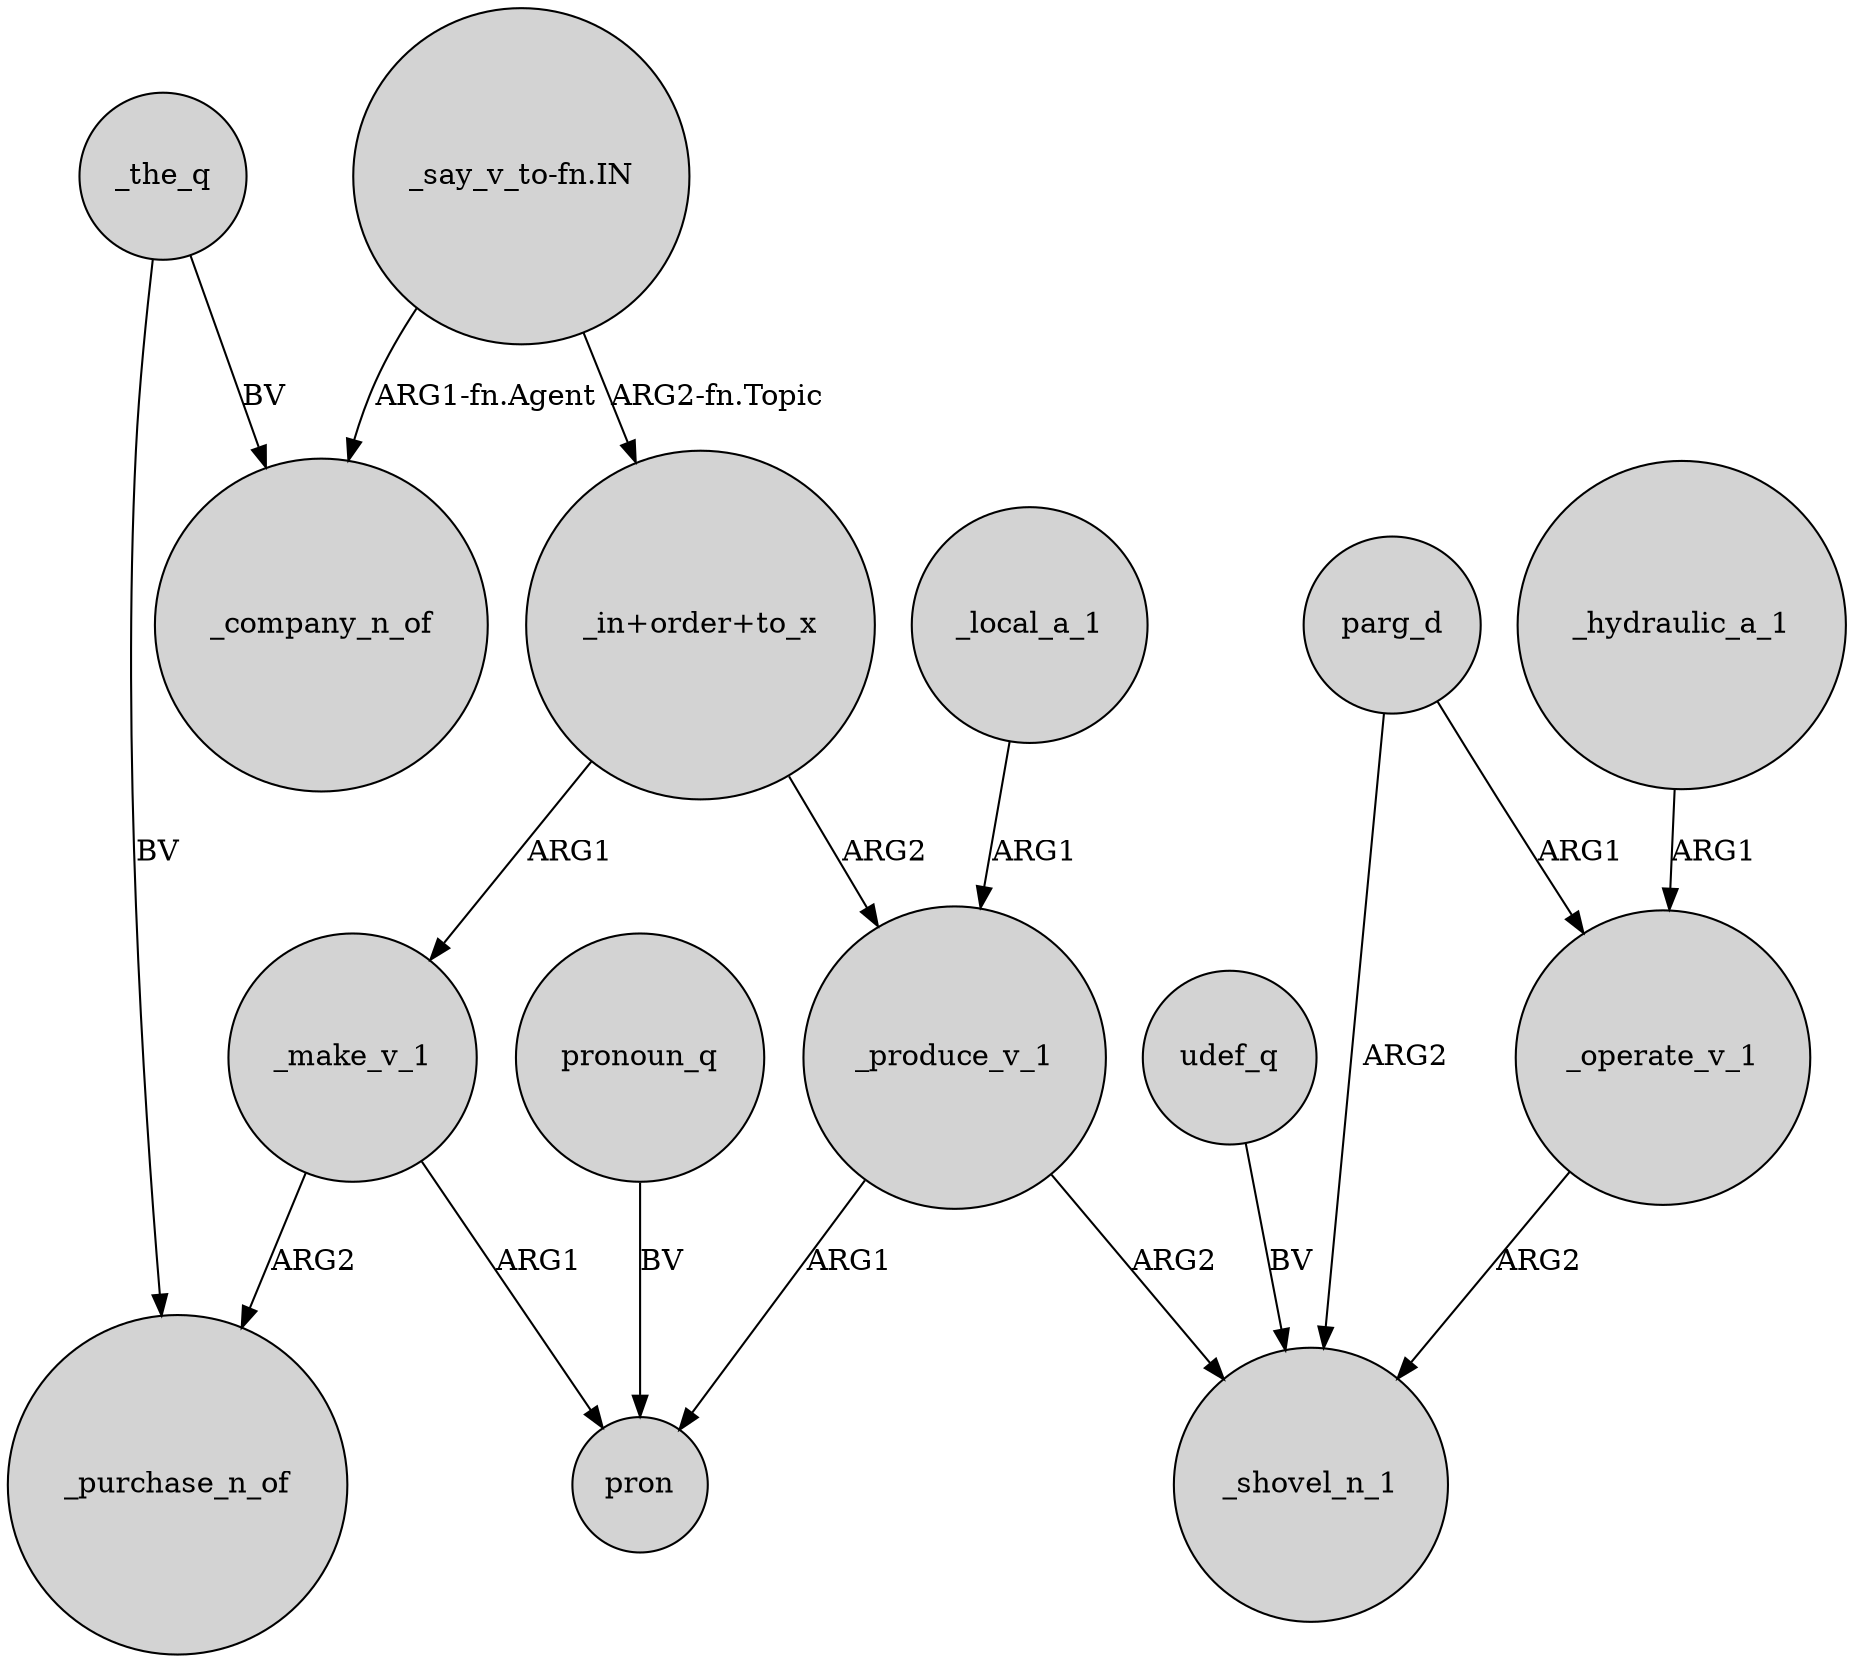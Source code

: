 digraph {
	node [shape=circle style=filled]
	"_say_v_to-fn.IN" -> _company_n_of [label="ARG1-fn.Agent"]
	udef_q -> _shovel_n_1 [label=BV]
	"_in+order+to_x" -> _make_v_1 [label=ARG1]
	"_in+order+to_x" -> _produce_v_1 [label=ARG2]
	_hydraulic_a_1 -> _operate_v_1 [label=ARG1]
	_the_q -> _purchase_n_of [label=BV]
	parg_d -> _shovel_n_1 [label=ARG2]
	_make_v_1 -> pron [label=ARG1]
	_produce_v_1 -> _shovel_n_1 [label=ARG2]
	_the_q -> _company_n_of [label=BV]
	"_say_v_to-fn.IN" -> "_in+order+to_x" [label="ARG2-fn.Topic"]
	parg_d -> _operate_v_1 [label=ARG1]
	_make_v_1 -> _purchase_n_of [label=ARG2]
	_operate_v_1 -> _shovel_n_1 [label=ARG2]
	_produce_v_1 -> pron [label=ARG1]
	_local_a_1 -> _produce_v_1 [label=ARG1]
	pronoun_q -> pron [label=BV]
}
